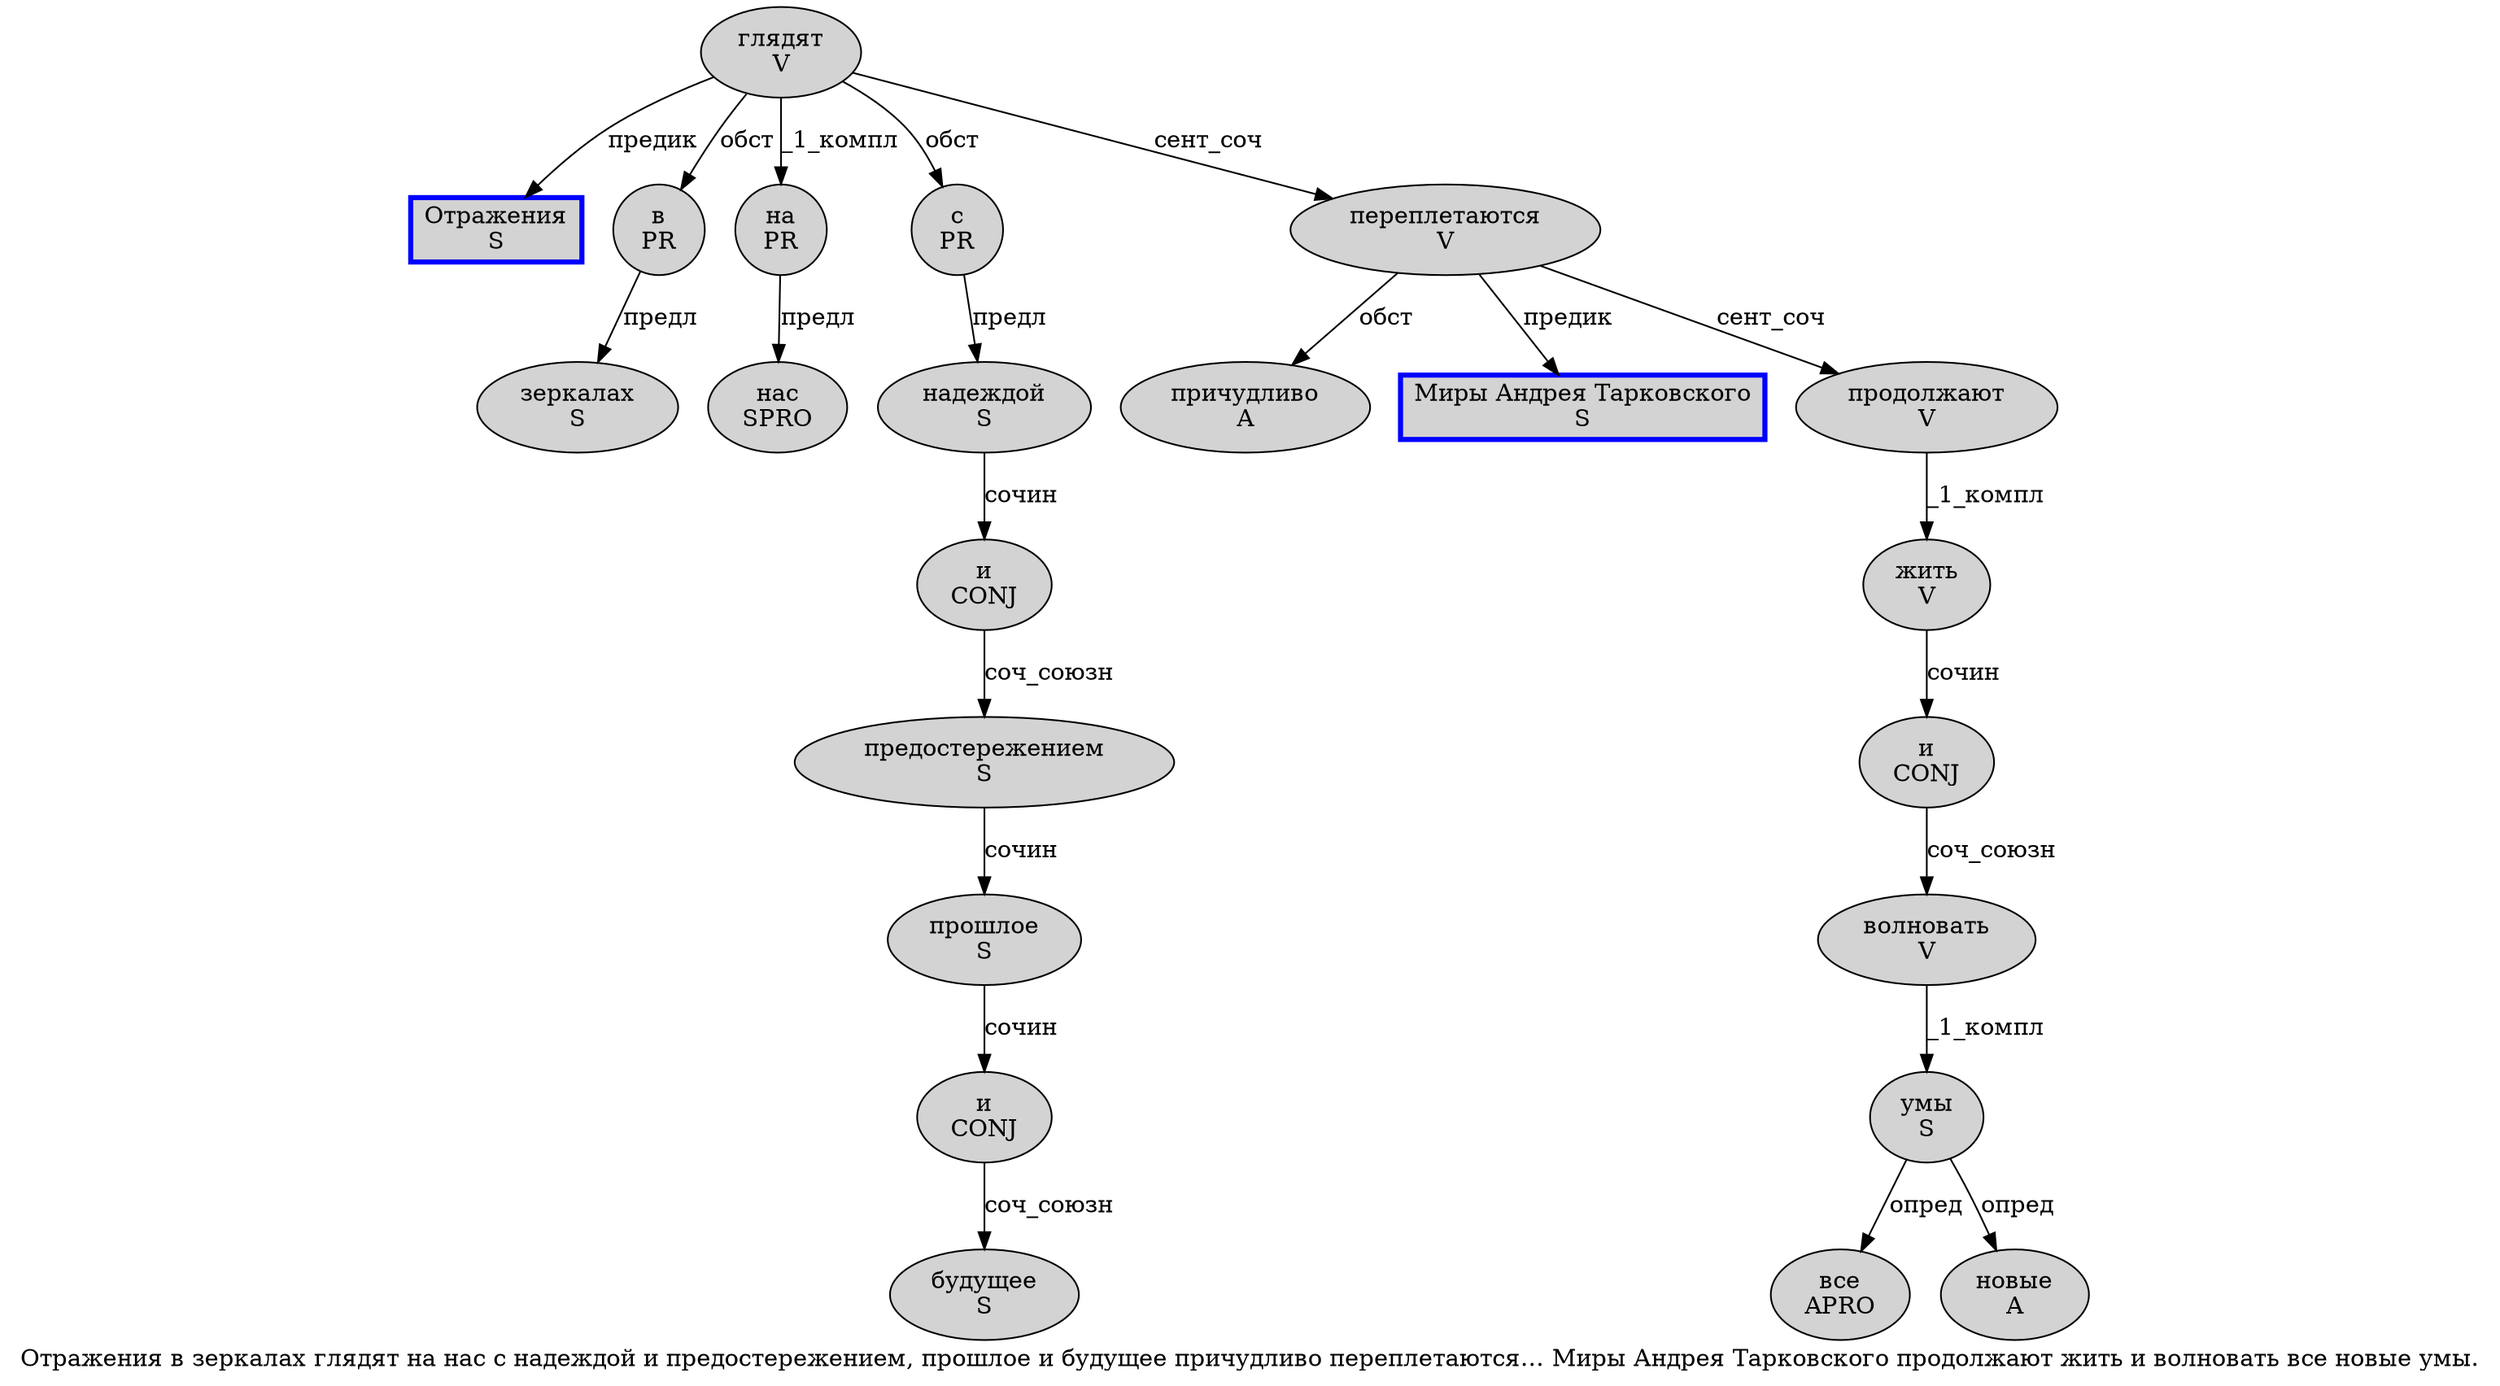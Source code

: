 digraph SENTENCE_2151 {
	graph [label="Отражения в зеркалах глядят на нас с надеждой и предостережением, прошлое и будущее причудливо переплетаются… Миры Андрея Тарковского продолжают жить и волновать все новые умы."]
	node [style=filled]
		0 [label="Отражения
S" color=blue fillcolor=lightgray penwidth=3 shape=box]
		1 [label="в
PR" color="" fillcolor=lightgray penwidth=1 shape=ellipse]
		2 [label="зеркалах
S" color="" fillcolor=lightgray penwidth=1 shape=ellipse]
		3 [label="глядят
V" color="" fillcolor=lightgray penwidth=1 shape=ellipse]
		4 [label="на
PR" color="" fillcolor=lightgray penwidth=1 shape=ellipse]
		5 [label="нас
SPRO" color="" fillcolor=lightgray penwidth=1 shape=ellipse]
		6 [label="с
PR" color="" fillcolor=lightgray penwidth=1 shape=ellipse]
		7 [label="надеждой
S" color="" fillcolor=lightgray penwidth=1 shape=ellipse]
		8 [label="и
CONJ" color="" fillcolor=lightgray penwidth=1 shape=ellipse]
		9 [label="предостережением
S" color="" fillcolor=lightgray penwidth=1 shape=ellipse]
		11 [label="прошлое
S" color="" fillcolor=lightgray penwidth=1 shape=ellipse]
		12 [label="и
CONJ" color="" fillcolor=lightgray penwidth=1 shape=ellipse]
		13 [label="будущее
S" color="" fillcolor=lightgray penwidth=1 shape=ellipse]
		14 [label="причудливо
A" color="" fillcolor=lightgray penwidth=1 shape=ellipse]
		15 [label="переплетаются
V" color="" fillcolor=lightgray penwidth=1 shape=ellipse]
		17 [label="Миры Андрея Тарковского
S" color=blue fillcolor=lightgray penwidth=3 shape=box]
		18 [label="продолжают
V" color="" fillcolor=lightgray penwidth=1 shape=ellipse]
		19 [label="жить
V" color="" fillcolor=lightgray penwidth=1 shape=ellipse]
		20 [label="и
CONJ" color="" fillcolor=lightgray penwidth=1 shape=ellipse]
		21 [label="волновать
V" color="" fillcolor=lightgray penwidth=1 shape=ellipse]
		22 [label="все
APRO" color="" fillcolor=lightgray penwidth=1 shape=ellipse]
		23 [label="новые
A" color="" fillcolor=lightgray penwidth=1 shape=ellipse]
		24 [label="умы
S" color="" fillcolor=lightgray penwidth=1 shape=ellipse]
			20 -> 21 [label="соч_союзн"]
			1 -> 2 [label="предл"]
			9 -> 11 [label="сочин"]
			15 -> 14 [label="обст"]
			15 -> 17 [label="предик"]
			15 -> 18 [label="сент_соч"]
			21 -> 24 [label="_1_компл"]
			18 -> 19 [label="_1_компл"]
			3 -> 0 [label="предик"]
			3 -> 1 [label="обст"]
			3 -> 4 [label="_1_компл"]
			3 -> 6 [label="обст"]
			3 -> 15 [label="сент_соч"]
			7 -> 8 [label="сочин"]
			12 -> 13 [label="соч_союзн"]
			19 -> 20 [label="сочин"]
			8 -> 9 [label="соч_союзн"]
			4 -> 5 [label="предл"]
			11 -> 12 [label="сочин"]
			6 -> 7 [label="предл"]
			24 -> 22 [label="опред"]
			24 -> 23 [label="опред"]
}